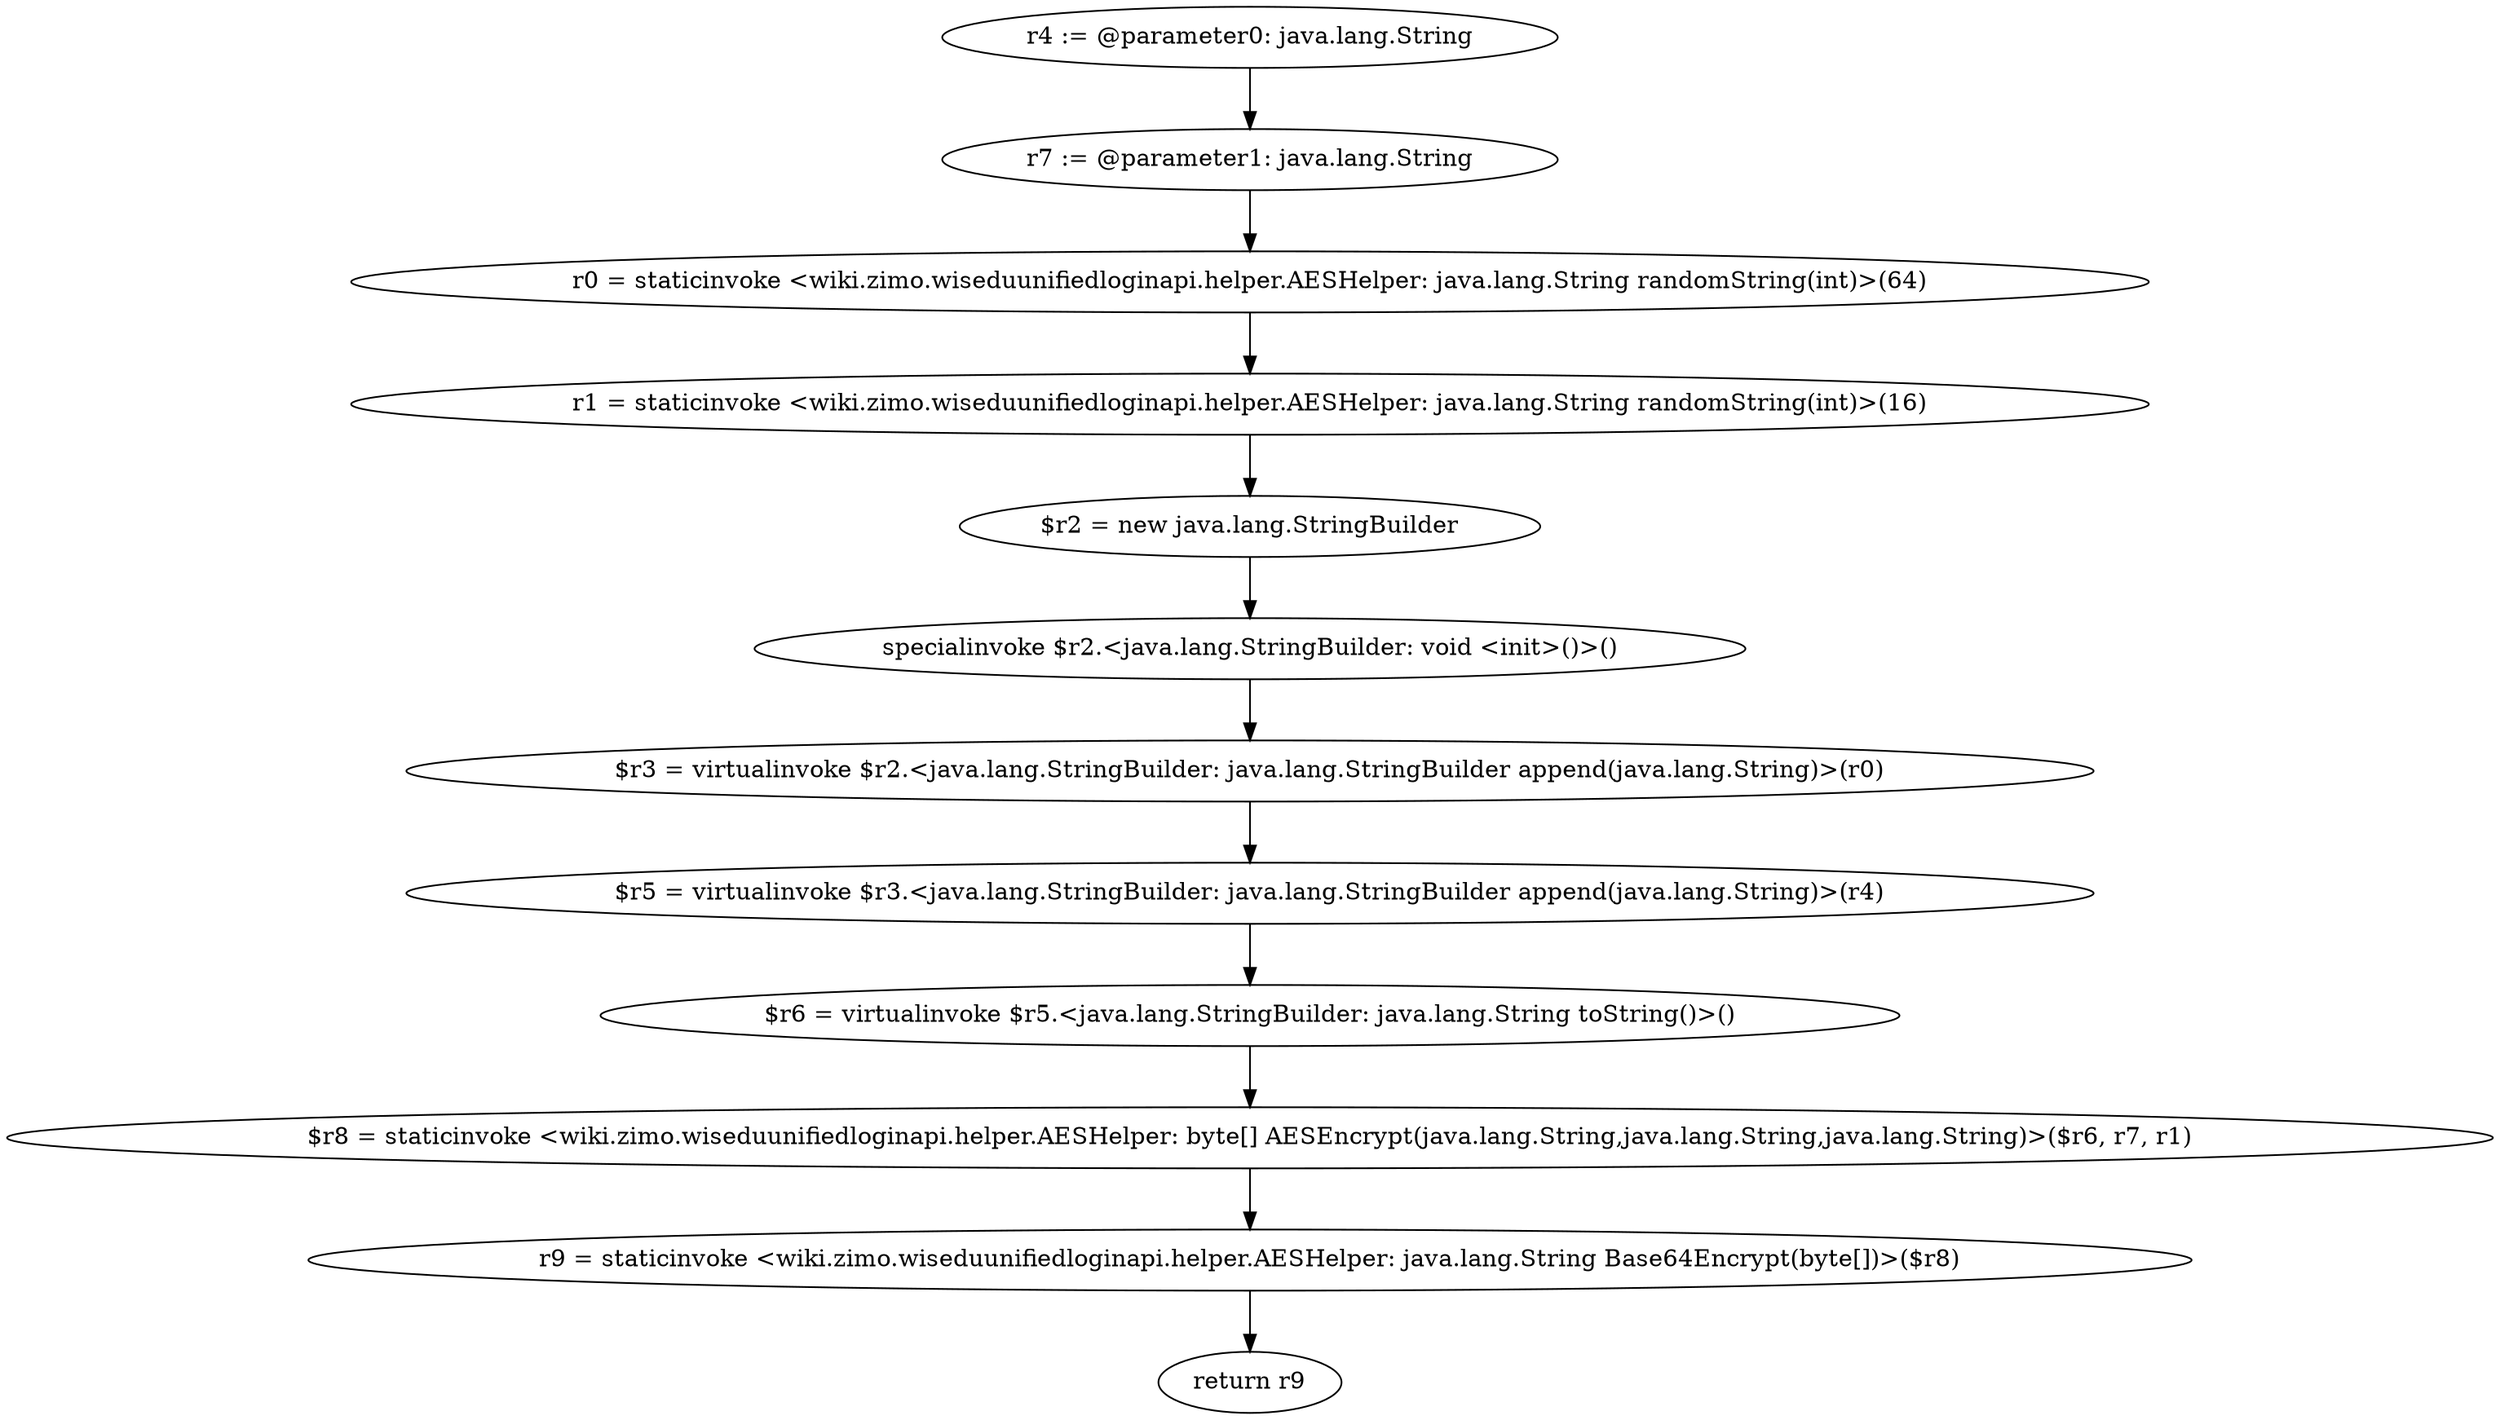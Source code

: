digraph "unitGraph" {
    "r4 := @parameter0: java.lang.String"
    "r7 := @parameter1: java.lang.String"
    "r0 = staticinvoke <wiki.zimo.wiseduunifiedloginapi.helper.AESHelper: java.lang.String randomString(int)>(64)"
    "r1 = staticinvoke <wiki.zimo.wiseduunifiedloginapi.helper.AESHelper: java.lang.String randomString(int)>(16)"
    "$r2 = new java.lang.StringBuilder"
    "specialinvoke $r2.<java.lang.StringBuilder: void <init>()>()"
    "$r3 = virtualinvoke $r2.<java.lang.StringBuilder: java.lang.StringBuilder append(java.lang.String)>(r0)"
    "$r5 = virtualinvoke $r3.<java.lang.StringBuilder: java.lang.StringBuilder append(java.lang.String)>(r4)"
    "$r6 = virtualinvoke $r5.<java.lang.StringBuilder: java.lang.String toString()>()"
    "$r8 = staticinvoke <wiki.zimo.wiseduunifiedloginapi.helper.AESHelper: byte[] AESEncrypt(java.lang.String,java.lang.String,java.lang.String)>($r6, r7, r1)"
    "r9 = staticinvoke <wiki.zimo.wiseduunifiedloginapi.helper.AESHelper: java.lang.String Base64Encrypt(byte[])>($r8)"
    "return r9"
    "r4 := @parameter0: java.lang.String"->"r7 := @parameter1: java.lang.String";
    "r7 := @parameter1: java.lang.String"->"r0 = staticinvoke <wiki.zimo.wiseduunifiedloginapi.helper.AESHelper: java.lang.String randomString(int)>(64)";
    "r0 = staticinvoke <wiki.zimo.wiseduunifiedloginapi.helper.AESHelper: java.lang.String randomString(int)>(64)"->"r1 = staticinvoke <wiki.zimo.wiseduunifiedloginapi.helper.AESHelper: java.lang.String randomString(int)>(16)";
    "r1 = staticinvoke <wiki.zimo.wiseduunifiedloginapi.helper.AESHelper: java.lang.String randomString(int)>(16)"->"$r2 = new java.lang.StringBuilder";
    "$r2 = new java.lang.StringBuilder"->"specialinvoke $r2.<java.lang.StringBuilder: void <init>()>()";
    "specialinvoke $r2.<java.lang.StringBuilder: void <init>()>()"->"$r3 = virtualinvoke $r2.<java.lang.StringBuilder: java.lang.StringBuilder append(java.lang.String)>(r0)";
    "$r3 = virtualinvoke $r2.<java.lang.StringBuilder: java.lang.StringBuilder append(java.lang.String)>(r0)"->"$r5 = virtualinvoke $r3.<java.lang.StringBuilder: java.lang.StringBuilder append(java.lang.String)>(r4)";
    "$r5 = virtualinvoke $r3.<java.lang.StringBuilder: java.lang.StringBuilder append(java.lang.String)>(r4)"->"$r6 = virtualinvoke $r5.<java.lang.StringBuilder: java.lang.String toString()>()";
    "$r6 = virtualinvoke $r5.<java.lang.StringBuilder: java.lang.String toString()>()"->"$r8 = staticinvoke <wiki.zimo.wiseduunifiedloginapi.helper.AESHelper: byte[] AESEncrypt(java.lang.String,java.lang.String,java.lang.String)>($r6, r7, r1)";
    "$r8 = staticinvoke <wiki.zimo.wiseduunifiedloginapi.helper.AESHelper: byte[] AESEncrypt(java.lang.String,java.lang.String,java.lang.String)>($r6, r7, r1)"->"r9 = staticinvoke <wiki.zimo.wiseduunifiedloginapi.helper.AESHelper: java.lang.String Base64Encrypt(byte[])>($r8)";
    "r9 = staticinvoke <wiki.zimo.wiseduunifiedloginapi.helper.AESHelper: java.lang.String Base64Encrypt(byte[])>($r8)"->"return r9";
}
